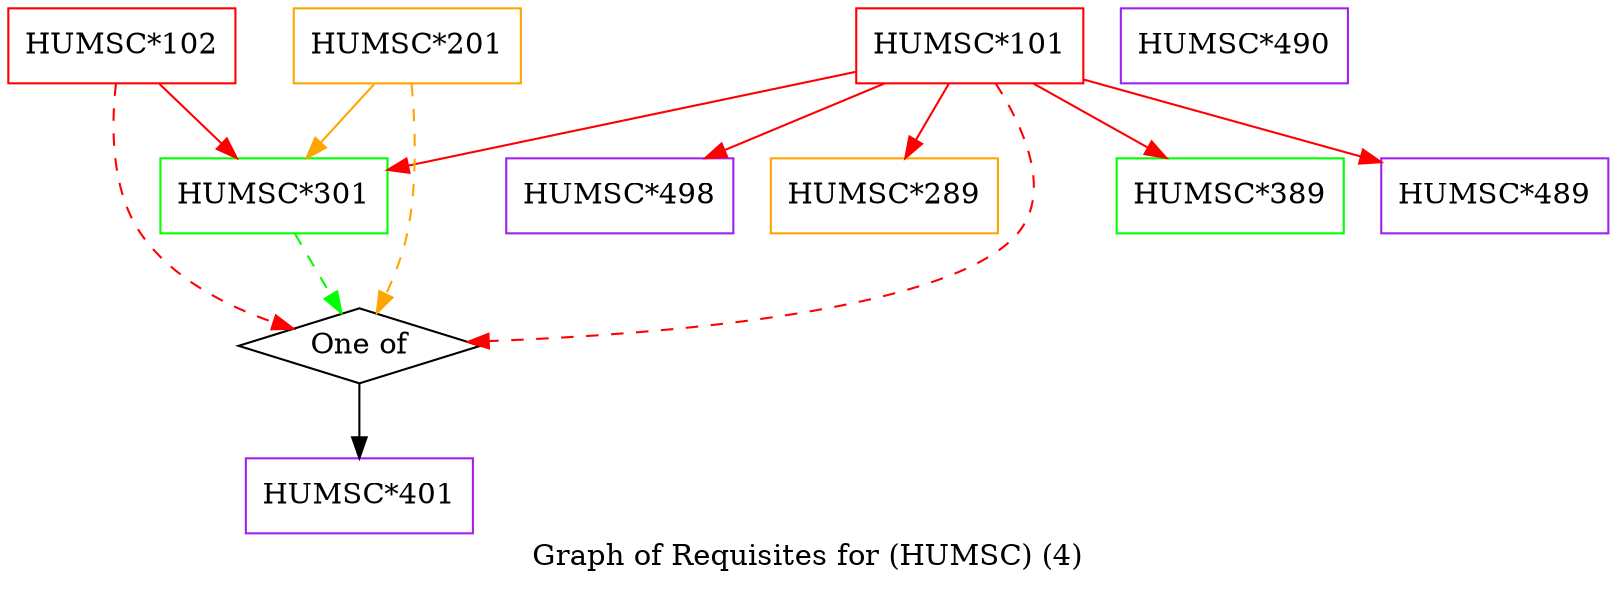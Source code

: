 strict digraph "" {
	graph [bb="0,0,768,275",
		label="Graph of Requisites for (HUMSC) (4)",
		lheight=0.21,
		lp="384,11.5",
		lwidth=3.68
	];
	node [label="\N"];
	"HUMSC*101"	[color=red,
		height=0.5,
		pos="461.5,257",
		shape=box,
		width=1.5139];
	"HUMSC*289"	[color=orange,
		height=0.5,
		pos="420.5,185",
		shape=box,
		width=1.5139];
	"HUMSC*101" -> "HUMSC*289"	[color=red,
		pos="e,430.52,203.1 451.37,238.7 446.65,230.64 440.94,220.89 435.72,211.98"];
	"HUMSC*301"	[color=green,
		height=0.5,
		pos="127.5,185",
		shape=box,
		width=1.5139];
	"HUMSC*101" -> "HUMSC*301"	[color=red,
		pos="e,182.03,197.43 406.72,244.52 347.9,232.19 254.52,212.62 192.15,199.55"];
	"HUMSC*389"	[color=green,
		height=0.5,
		pos="586.5,185",
		shape=box,
		width=1.5139];
	"HUMSC*101" -> "HUMSC*389"	[color=red,
		pos="e,555.8,203.19 492.08,238.88 508.57,229.64 529.12,218.13 546.84,208.21"];
	of140	[height=0.5,
		label="One of",
		pos="168.5,113",
		shape=diamond,
		width=1.6085];
	"HUMSC*101" -> of140	[color=red,
		pos="e,220.27,114.91 473.92,238.94 486.5,219.4 501.82,187.47 484.5,167 452.59,129.29 312.88,118.4 230.29,115.26",
		style=dashed];
	"HUMSC*489"	[color=purple,
		height=0.5,
		pos="713.5,185",
		shape=box,
		width=1.5139];
	"HUMSC*101" -> "HUMSC*489"	[color=red,
		pos="e,658.93,201.16 516.18,240.81 555.31,229.94 608.13,215.27 649.27,203.84"];
	"HUMSC*498"	[color=purple,
		height=0.5,
		pos="293.5,185",
		shape=box,
		width=1.5139];
	"HUMSC*101" -> "HUMSC*498"	[color=red,
		pos="e,334.46,203.07 420.4,238.88 397.33,229.26 368.36,217.19 343.93,207.01"];
	"HUMSC*301" -> of140	[color=green,
		pos="e,159.87,128.74 137.63,166.7 142.81,157.86 149.18,146.98 154.79,137.41",
		style=dashed];
	"HUMSC*401"	[color=purple,
		height=0.5,
		pos="168.5,41",
		shape=box,
		width=1.5139];
	of140 -> "HUMSC*401"	[pos="e,168.5,59.104 168.5,94.697 168.5,86.983 168.5,77.712 168.5,69.112"];
	"HUMSC*102"	[color=red,
		height=0.5,
		pos="54.5,257",
		shape=box,
		width=1.5139];
	"HUMSC*102" -> "HUMSC*301"	[color=red,
		pos="e,109.66,203.1 72.545,238.7 81.562,230.05 92.618,219.45 102.44,210.03"];
	"HUMSC*102" -> of140	[color=red,
		pos="e,136.85,121.19 51.681,238.96 49.457,219.74 48.812,188.38 63.5,167 78.309,145.45 104.57,132.2 127.13,124.33",
		style=dashed];
	"HUMSC*201"	[color=orange,
		height=0.5,
		pos="191.5,257",
		shape=box,
		width=1.5139];
	"HUMSC*201" -> "HUMSC*301"	[color=orange,
		pos="e,143.14,203.1 175.68,238.7 167.93,230.22 158.46,219.86 149.98,210.58"];
	"HUMSC*201" -> of140	[color=orange,
		pos="e,176.86,128.76 193.56,238.73 195.24,220.64 196.59,191.51 191.5,167 189.43,157.05 185.4,146.67 181.28,137.76",
		style=dashed];
	"HUMSC*490"	[color=purple,
		height=0.5,
		pos="588.5,257",
		shape=box,
		width=1.5139];
}
